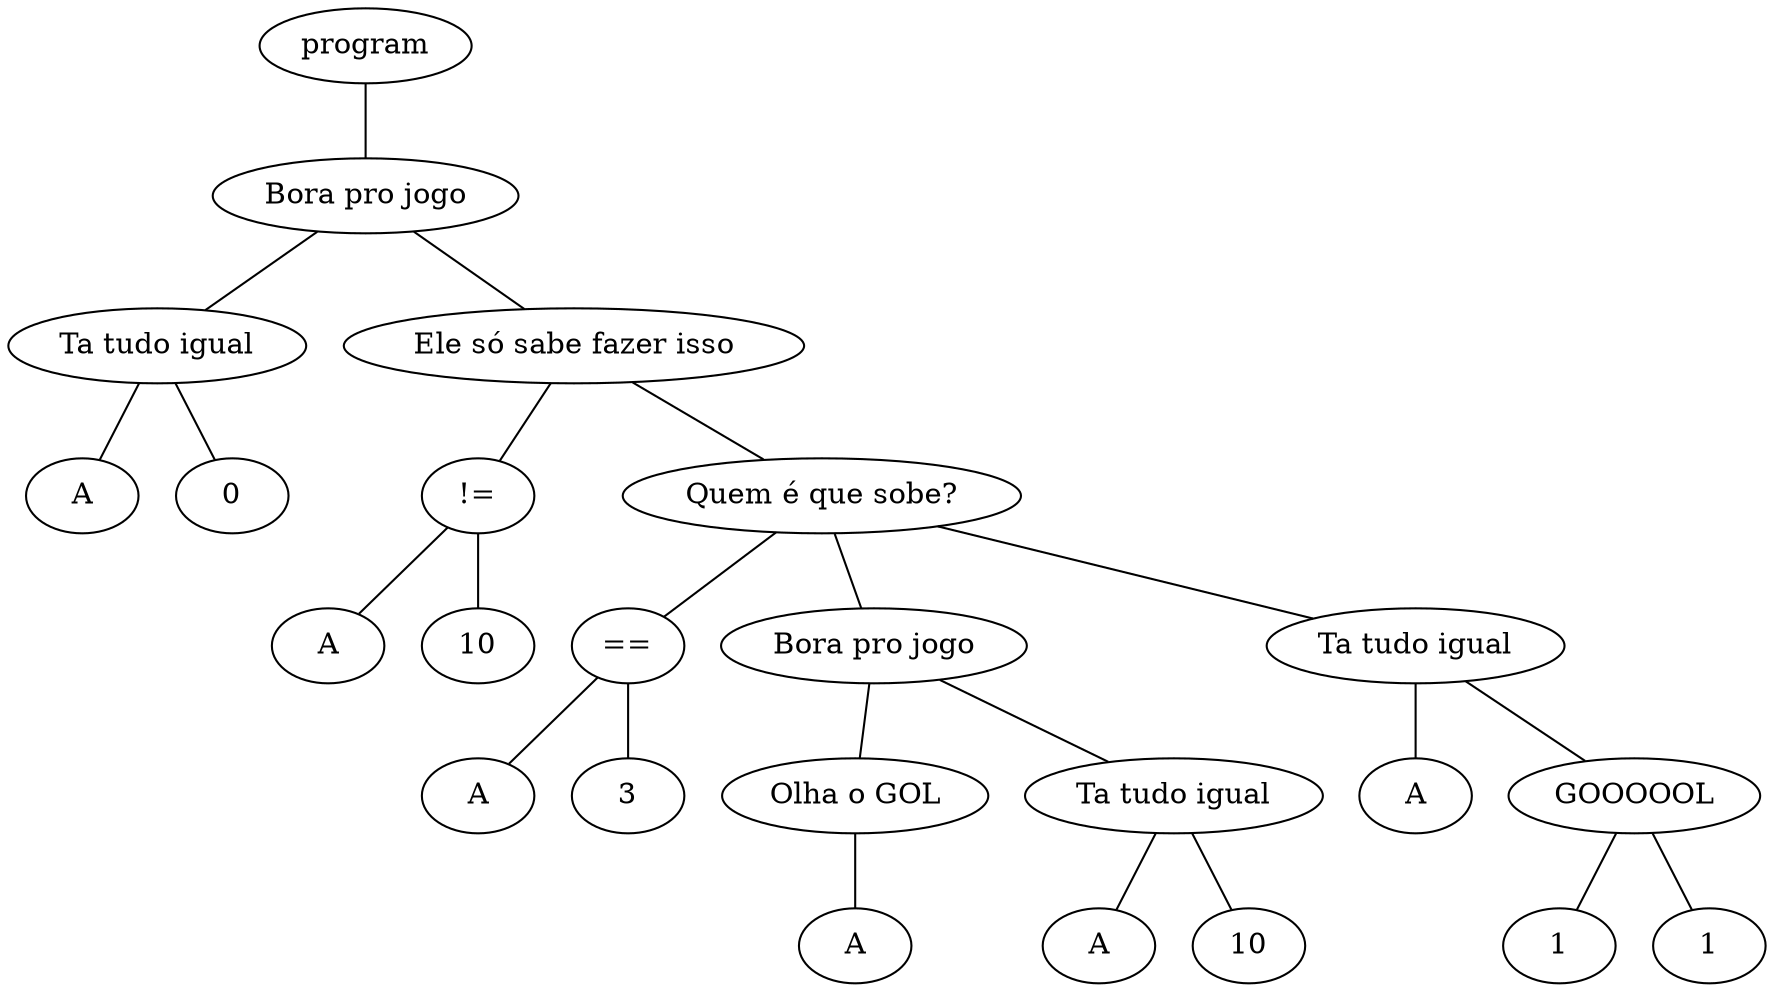 graph {
N25[label="program"];
N3[label="Bora pro jogo"];
N1[label="Ta tudo igual"];
N2[label="A"];
N1 -- N2;
N0[label="0"];
N1 -- N0;
N3 -- N1;
N24[label="Ele só sabe fazer isso"];
N6[label="!="];
N4[label="A"];
N6 -- N4;
N5[label="10"];
N6 -- N5;
N24 -- N6;
N22[label="Quem é que sobe?"];
N9[label="=="];
N7[label="A"];
N9 -- N7;
N8[label="3"];
N9 -- N8;
N22 -- N9;
N12[label="Bora pro jogo"];
N11[label="Olha o GOL"];
N10[label="A"];
N11 -- N10;
N12 -- N11;
N14[label="Ta tudo igual"];
N15[label="A"];
N14 -- N15;
N13[label="10"];
N14 -- N13;
N12 -- N14;
N22 -- N12;
N19[label="Ta tudo igual"];
N20[label="A"];
N19 -- N20;
N18[label="GOOOOOL"];
N16[label="1"];
N18 -- N16;
N17[label="1"];
N18 -- N17;
N19 -- N18;
N22 -- N19;
N24 -- N22;
N3 -- N24;
N25 -- N3;
}
